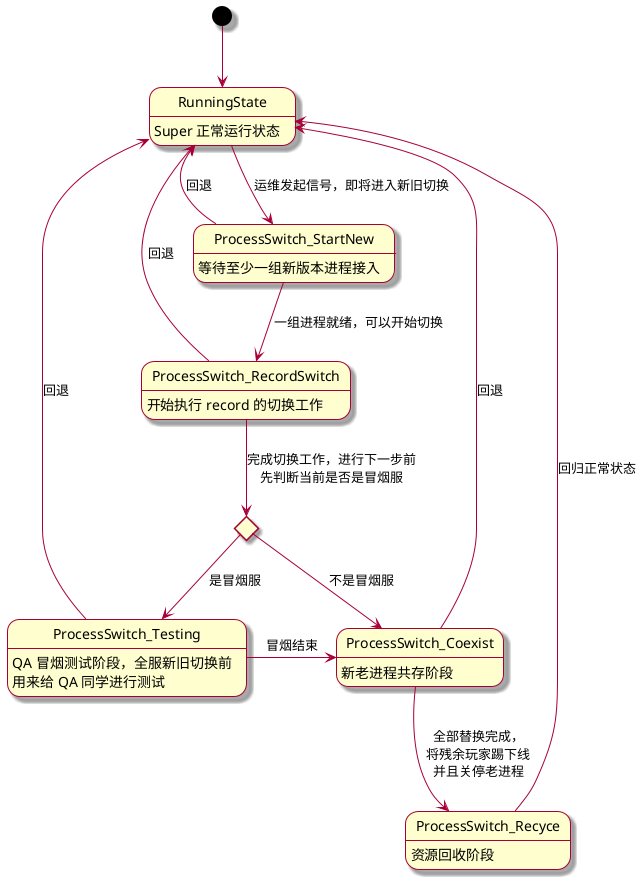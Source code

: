 @startuml
' 基础设置
skin rose

' 状态定义
state RunningState: Super 正常运行状态
state ProcessSwitch_StartNew: 等待至少一组新版本进程接入
state ProcessSwitch_RecordSwitch: 开始执行 record 的切换工作
state choice <<choice>>
state ProcessSwitch_Testing: QA 冒烟测试阶段，全服新旧切换前\n用来给 QA 同学进行测试
state ProcessSwitch_Coexist: 新老进程共存阶段
state ProcessSwitch_Recyce: 资源回收阶段


' 状态流转
[*] --> RunningState
RunningState-->ProcessSwitch_StartNew: 运维发起信号，即将进入新旧切换
RunningState <-- ProcessSwitch_StartNew: 回退

ProcessSwitch_StartNew-->ProcessSwitch_RecordSwitch: 一组进程就绪，可以开始切换

RunningState <--ProcessSwitch_RecordSwitch: 回退

ProcessSwitch_RecordSwitch --> choice: 完成切换工作，进行下一步前\n先判断当前是否是冒烟服
choice --> ProcessSwitch_Testing: 是冒烟服
RunningState <-- ProcessSwitch_Testing: 回退

choice --> ProcessSwitch_Coexist: 不是冒烟服
RunningState <-- ProcessSwitch_Coexist: 回退

ProcessSwitch_Testing -> ProcessSwitch_Coexist: 冒烟结束

ProcessSwitch_Coexist --> ProcessSwitch_Recyce: 全部替换完成，\n将残余玩家踢下线\n并且关停老进程

ProcessSwitch_Recyce-up->RunningState: 回归正常状态

@enduml
